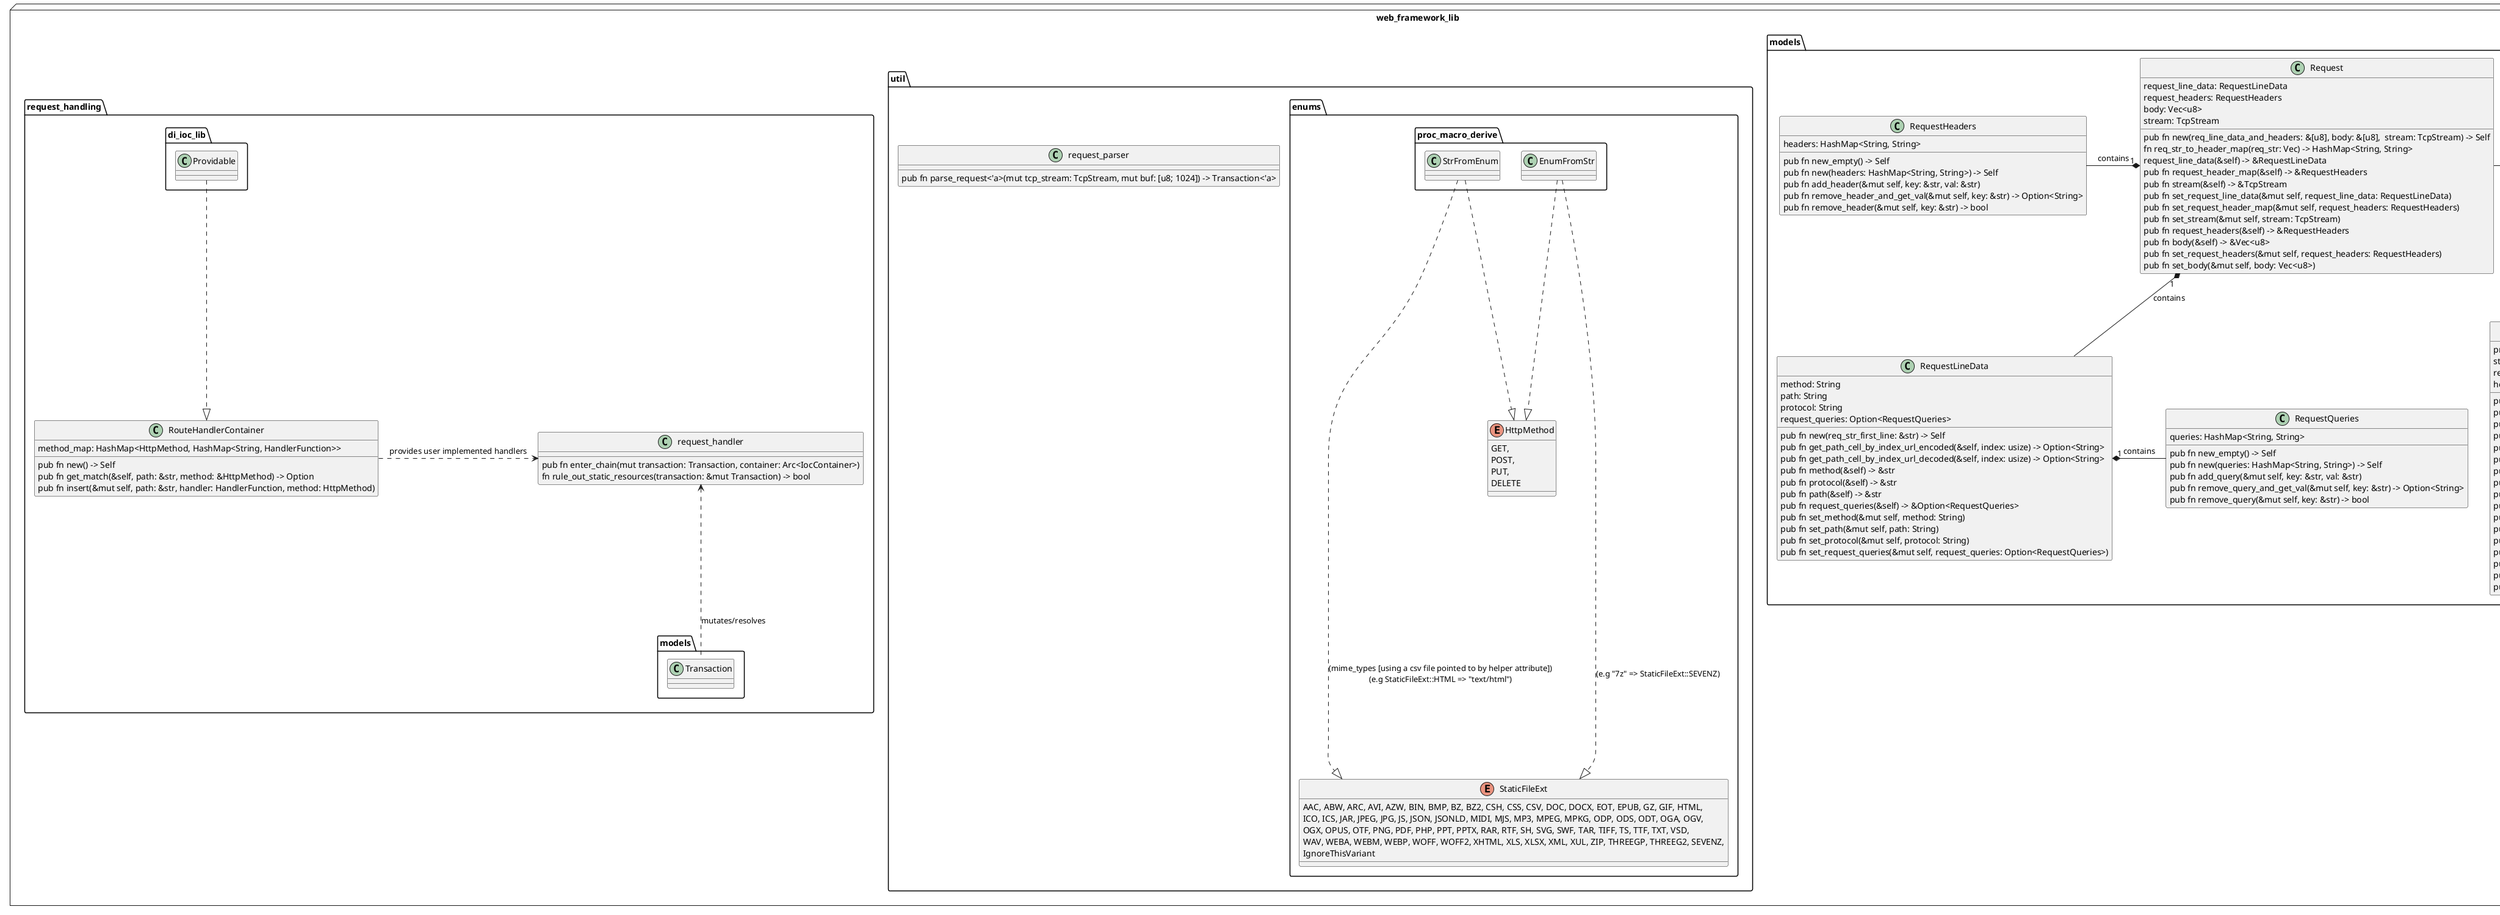 https://plantuml.com/class-diagram
@startuml
package web_framework_lib <<Node>> {
    namespace models {
        class Transaction
            Transaction : req: Request
            Transaction : res: Response
            Transaction : resolved: bool
            Transaction : pub fn new(req: Request, res: Response) -> Self
            Transaction : pub fn resolve(&mut self) -> Result<(), &str>
            Transaction : pub fn req(&self) -> &Request
            Transaction : pub fn res(&self) -> &Response
            Transaction : pub fn req_mut(&mut self) -> &mut Request
            Transaction : pub fn res_mut(&mut self) -> &mut Response
            Transaction : pub fn resolved(&self) -> bool
            Transaction : pub fn set_resolved(&mut self, resolved: bool)

        class Request
            Transaction "1" *-l- Request : contains

            Request : request_line_data: RequestLineData
            Request : request_headers: RequestHeaders
            Request : body: Vec<u8>
            Request : stream: TcpStream
            Request : pub fn new(req_line_data_and_headers: &[u8], body: &[u8],  stream: TcpStream) -> Self
            Request : fn req_str_to_header_map(req_str: Vec<&str>) -> HashMap<String, String>
            Request : request_line_data(&self) -> &RequestLineData
            Request : pub fn request_header_map(&self) -> &RequestHeaders
            Request : pub fn stream(&self) -> &TcpStream
            Request : pub fn set_request_line_data(&mut self, request_line_data: RequestLineData)
            Request : pub fn set_request_header_map(&mut self, request_headers: RequestHeaders)
            Request : pub fn set_stream(&mut self, stream: TcpStream)
            Request : pub fn request_headers(&self) -> &RequestHeaders
            Request : pub fn body(&self) -> &Vec<u8>
            Request : pub fn set_request_headers(&mut self, request_headers: RequestHeaders)
            Request : pub fn set_body(&mut self, body: Vec<u8>)

        class RequestLineData
            Request "1" *-- RequestLineData : contains

            RequestLineData : method: String
            RequestLineData : path: String
            RequestLineData : protocol: String
            RequestLineData : request_queries: Option<RequestQueries>
            RequestLineData : pub fn new(req_str_first_line: &str) -> Self
            RequestLineData : pub fn get_path_cell_by_index_url_encoded(&self, index: usize) -> Option<String>
            RequestLineData : pub fn get_path_cell_by_index_url_decoded(&self, index: usize) -> Option<String>
            RequestLineData : pub fn method(&self) -> &str
            RequestLineData : pub fn protocol(&self) -> &str
            RequestLineData : pub fn path(&self) -> &str
            RequestLineData : pub fn request_queries(&self) -> &Option<RequestQueries>
            RequestLineData : pub fn set_method(&mut self, method: String)
            RequestLineData : pub fn set_path(&mut self, path: String)
            RequestLineData : pub fn set_protocol(&mut self, protocol: String)
            RequestLineData : pub fn set_request_queries(&mut self, request_queries: Option<RequestQueries>)

        class RequestQueries
            RequestLineData "1" *-r- RequestQueries : contains

            RequestQueries : queries: HashMap<String, String>
            RequestQueries : pub fn new_empty() -> Self
            RequestQueries : pub fn new(queries: HashMap<String, String>) -> Self
            RequestQueries : pub fn add_query(&mut self, key: &str, val: &str)
            RequestQueries : pub fn remove_query_and_get_val(&mut self, key: &str) -> Option<String>
            RequestQueries : pub fn remove_query(&mut self, key: &str) -> bool

        class RequestHeaders
            Request "1" *-l- RequestHeaders : contains

            RequestHeaders : headers: HashMap<String, String>
            RequestHeaders : pub fn new_empty() -> Self
            RequestHeaders : pub fn new(headers: HashMap<String, String>) -> Self
            RequestHeaders : pub fn add_header(&mut self, key: &str, val: &str)
            RequestHeaders : pub fn remove_header_and_get_val(&mut self, key: &str) -> Option<String>
            RequestHeaders : pub fn remove_header(&mut self, key: &str) -> bool

        class Response<'a>
            Transaction "1" *-- Response : contains

            Response : protocol: &'a str
            Response : status: u16
            Response : reason_phrase: &'a str
            Response : headers: HashMap<&'a str, String>
            Response : pub fn new(status: u16, reason_phrase: &str) -> Self
            Response : pub fn new_empty() -> Self
            Response : pub fn ok() -> Self
            Response : pub fn not_found() -> Self
            Response : pub fn bad_request(s: &str) -> Self
            Response : pub fn set_body_to_file(&mut self, path_from_public: &str) -> Result<(), Error>
            Response : pub fn add_header(&mut self, key: &'a str, val: String)
            Response : pub fn set_body(&mut self, body: String)
            Response : pub fn set_body_u8(&mut self, body: Vec<u8>)
            Response : pub fn get_as_u8_vec(&mut self) -> Vec<u8>
            Response : pub fn protocol(&self) -> &str
            Response : pub fn status(&self) -> u16
            Response : pub fn reason_phrase(&self) -> &str
            Response : pub fn body(&self) -> &Vec<u8>
            Response : pub fn headers(&self) -> &HashMap<&'a str, String>
            Response : pub fn set_status(&mut self, status: u16) -> &mut Self
            Response : pub fn set_reason_phrase(&mut self, reason_phrase: &'a str) -> &mut Self
    }
    namespace util {
        namespace enums {
            enum HttpMethod {
                GET,
                POST,
                PUT,
                DELETE
            }
            HttpMethod <|.u. proc_macro_derive.EnumFromStr
            HttpMethod <|.u. proc_macro_derive.StrFromEnum
            enum StaticFileExt {
                AAC, ABW, ARC, AVI, AZW, BIN, BMP, BZ, BZ2, CSH, CSS, CSV, DOC, DOCX, EOT, EPUB, GZ, GIF, HTML,
                ICO, ICS, JAR, JPEG, JPG, JS, JSON, JSONLD, MIDI, MJS, MP3, MPEG, MPKG, ODP, ODS, ODT, OGA, OGV,
                OGX, OPUS, OTF, PNG, PDF, PHP, PPT, PPTX, RAR, RTF, SH, SVG, SWF, TAR, TIFF, TS, TTF, TXT, VSD,
                WAV, WEBA, WEBM, WEBP, WOFF, WOFF2, XHTML, XLS, XLSX, XML, XUL, ZIP, THREEGP, THREEG2, SEVENZ,
                IgnoreThisVariant
            }
            StaticFileExt <|.u.... proc_macro_derive.EnumFromStr : (e.g "7z" => StaticFileExt::SEVENZ)
            StaticFileExt <|.u. proc_macro_derive.StrFromEnum : (mime_types [using a csv file pointed to by helper attribute])\n(e.g StaticFileExt::HTML => "text/html")
        }
        class request_parser
        request_parser : pub fn parse_request<'a>(mut tcp_stream: TcpStream, mut buf: [u8; 1024]) -> Transaction<'a>
    }
    namespace request_handling {
        class request_handler
        request_handler : pub fn enter_chain(mut transaction: Transaction, container: Arc<IocContainer>)
        request_handler : fn rule_out_static_resources(transaction: &mut Transaction) -> bool
        request_handler <.. models.Transaction : mutates/resolves
        request_handler <.l. RouteHandlerContainer : provides user implemented handlers
        class RouteHandlerContainer
        RouteHandlerContainer : method_map: HashMap<HttpMethod, HashMap<String, HandlerFunction>>
        RouteHandlerContainer <|.u. di_ioc_lib.Providable
        RouteHandlerContainer : pub fn new() -> Self
        RouteHandlerContainer : pub fn get_match(&self, path: &str, method: &HttpMethod) -> Option<&HandlerFunction>
        RouteHandlerContainer : pub fn insert(&mut self, path: &str, handler: HandlerFunction, method: HttpMethod)
    }
}
package proc_macro_derive {
    annotation EnumFromStr
    EnumFromStr : pub fn from_str(s: &str) -> Result<Self, ()>
    annotation StrFromEnum
    StrFromEnum : pub fn to_string(&self) -> String
}
package di_ioc_lib {
    class IocContainer
    IocContainer : providers: HashMap<TypeId, Arc<dyn Any>>
    interface external.Default
    interface external.Send
    interface external.Sync
    IocContainer <|.u. external.Default
    IocContainer <|.u. external.Send
    IocContainer <|.u. external.Sync
    IocContainer : pub fn install_value_provider<TypeProvided: Providable, PROVIDER: 'static + Provider<TypeProvided = TypeProvided>>(&mut self, provider: PROVIDER)
    IocContainer : pub fn install_reference_provider<ReferenceType: Providable, PROVIDER: 'static + ReferenceProvider<RefProvided = ReferenceType>>(&mut self, provider: PROVIDER)
    IocContainer : pub fn get<TypeToGet: Providable>(&self) -> Result<TypeToGet, ProviderError>
    IocContainer : pub fn get_ref<RefToGet: 'static>(&self) -> Result<&RefToGet, ProviderError>
    IocContainer : fn get_id<T: 'static>() -> TypeId
    IocContainer : fn box_provider<T: 'static, P: 'static + Provider<TypeProvided = T>>(provider: P, ) -> Box<dyn Provider<TypeProvided = T>>
    IocContainer : fn box_ref_provider<T: 'static, P: 'static + ReferenceProvider<RefProvided = T>>(provider: P, ) -> Box<dyn ReferenceProvider<RefProvided = T>>
    interface Providable
    Providable : lifetime='static
    interface Provider
    Provider : type TypeProvided: 'static
    Provider : (pub implied) fn provide(&self, container: &IocContainer) -> Result<Self::TypeProvided, String>
    Provider : (pub implied) fn id_of_type_provided(&self) -> TypeId
    interface ReferenceProvider
    ReferenceProvider : type RefProvided: 'static
    ReferenceProvider : (pub implied) fn provide(&self, container: &IocContainer) -> Result<&Self::RefProvided, String>
    ReferenceProvider : (pub implied) fn id_of_reference_provided(&self) -> TypeId
    class external.Arc<T>
    external.Arc <|.. ReferenceProvider
    class external.HashMap<K, V>
    external.HashMap <|.. Providable
    class external.Vec<T>
    external.HashMap <|.. Providable
}




@enduml
